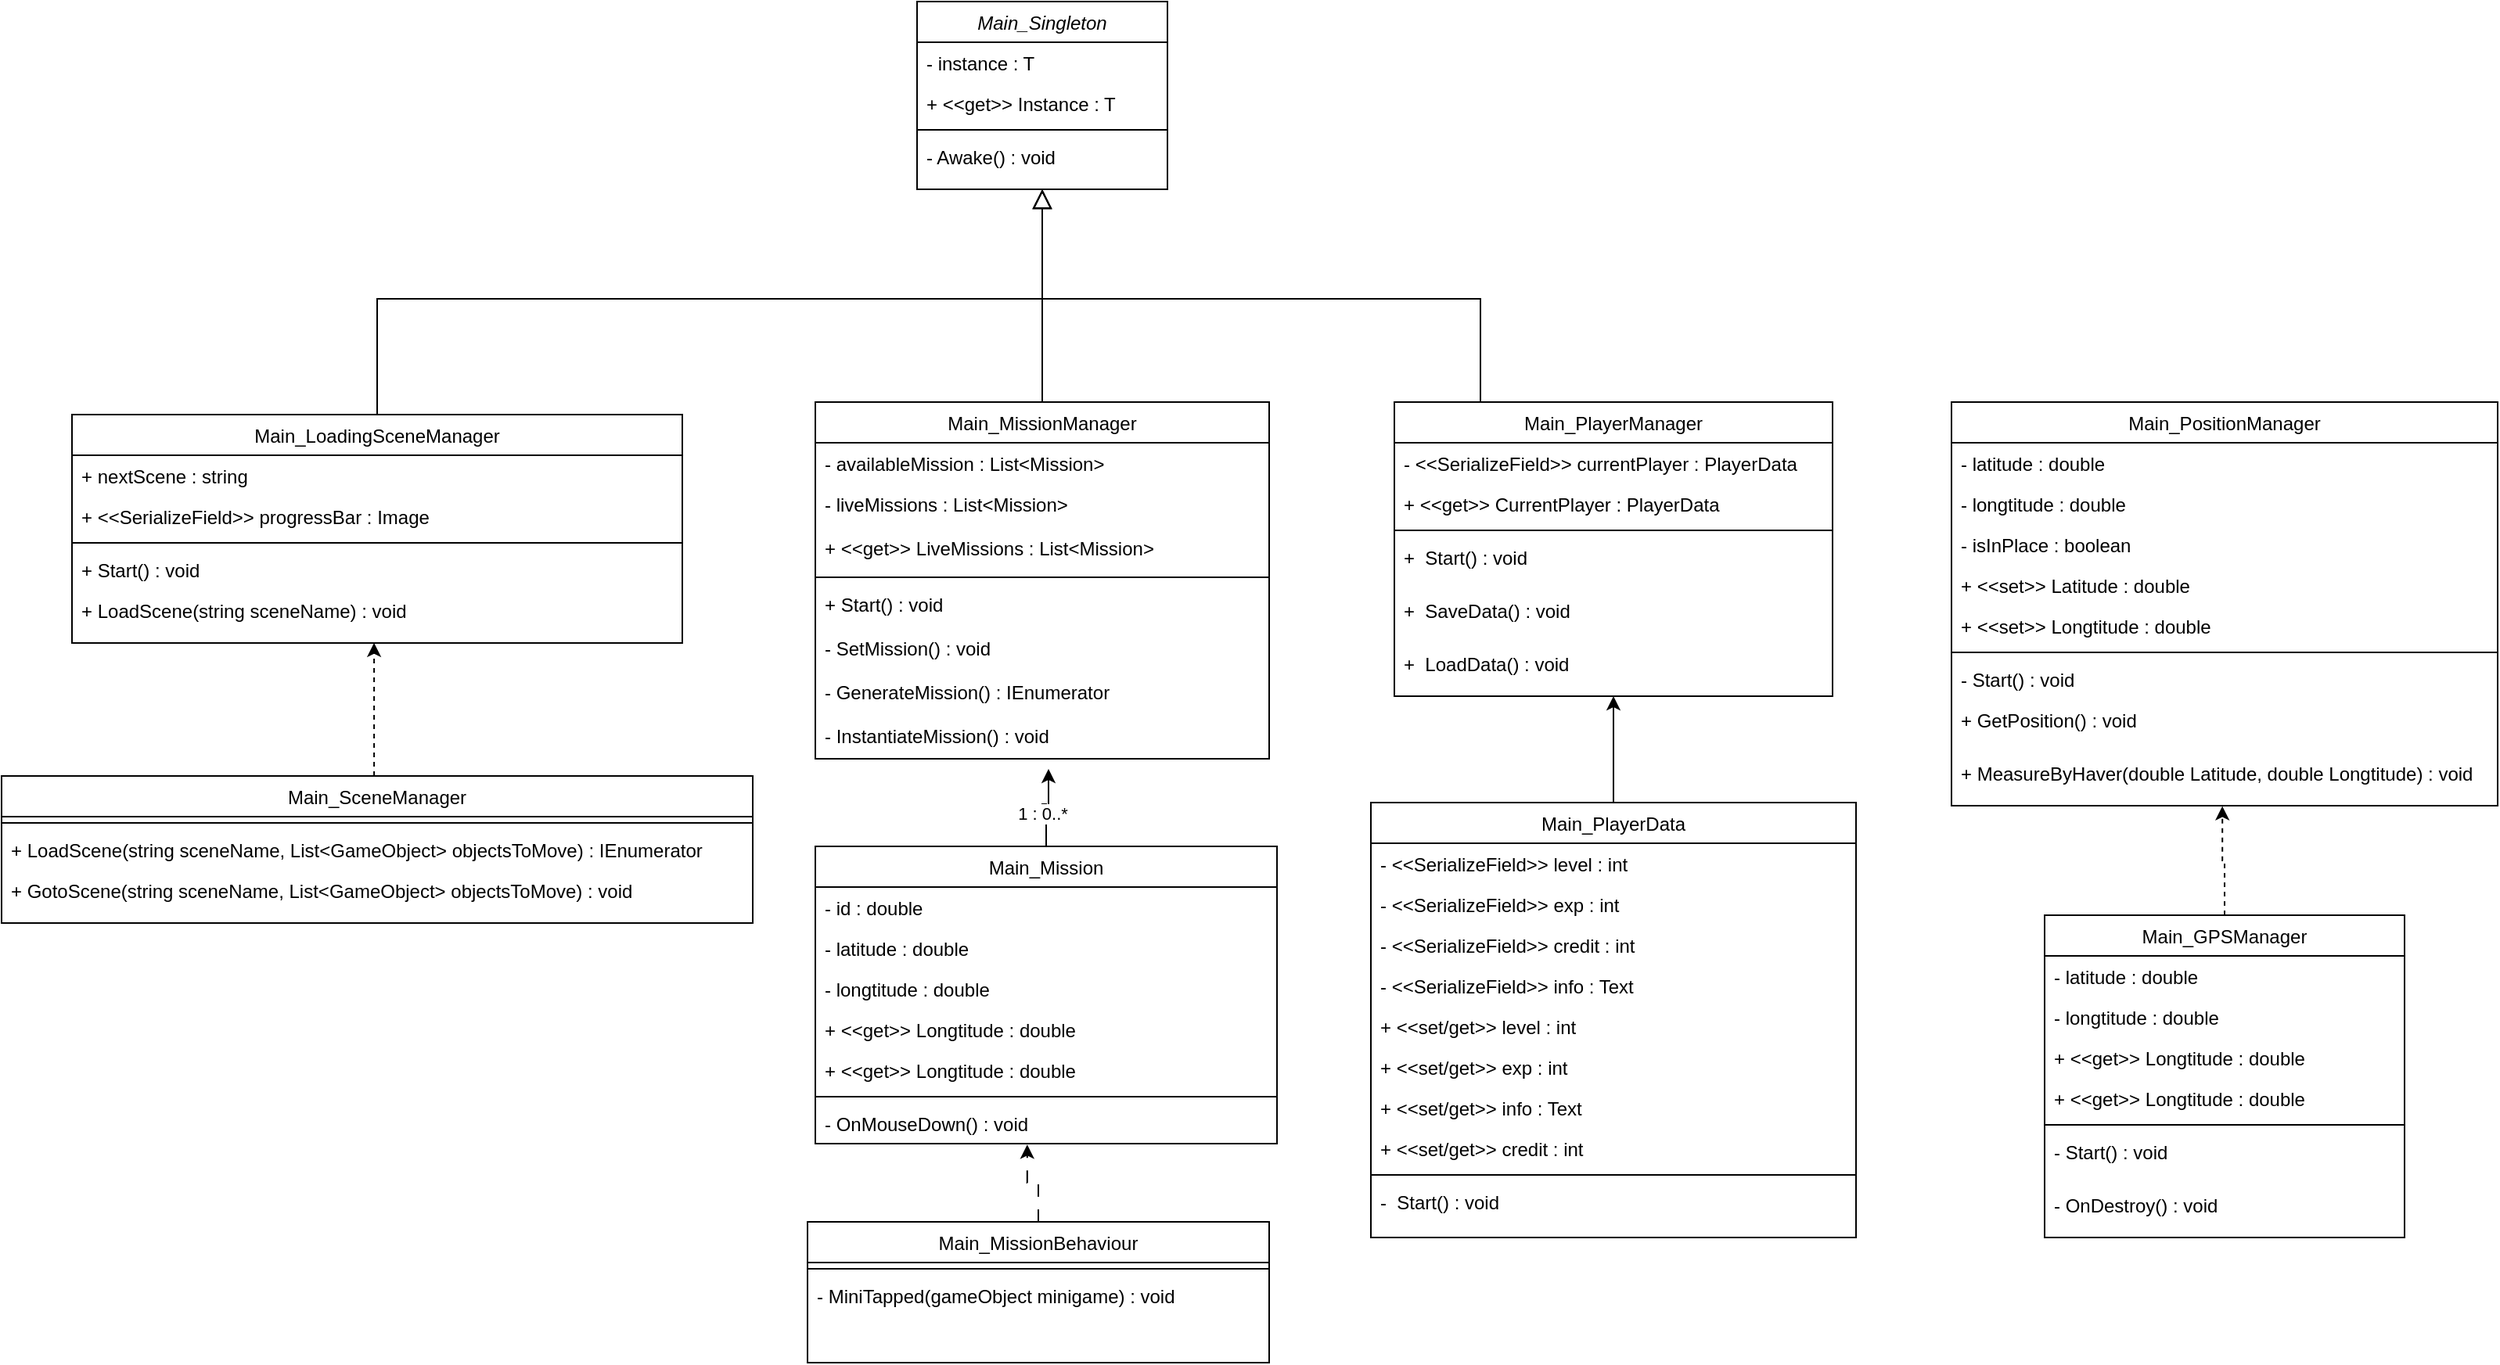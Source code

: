 <mxfile version="20.8.23" type="device"><diagram id="C5RBs43oDa-KdzZeNtuy" name="Page-1"><mxGraphModel dx="2668" dy="899" grid="1" gridSize="10" guides="1" tooltips="1" connect="1" arrows="1" fold="1" page="1" pageScale="1" pageWidth="827" pageHeight="1169" math="0" shadow="0"><root><mxCell id="WIyWlLk6GJQsqaUBKTNV-0"/><mxCell id="WIyWlLk6GJQsqaUBKTNV-1" parent="WIyWlLk6GJQsqaUBKTNV-0"/><mxCell id="zkfFHV4jXpPFQw0GAbJ--0" value="Main_Singleton" style="swimlane;fontStyle=2;align=center;verticalAlign=top;childLayout=stackLayout;horizontal=1;startSize=26;horizontalStack=0;resizeParent=1;resizeLast=0;collapsible=1;marginBottom=0;rounded=0;shadow=0;strokeWidth=1;" parent="WIyWlLk6GJQsqaUBKTNV-1" vertex="1"><mxGeometry x="150" y="90" width="160" height="120" as="geometry"><mxRectangle x="230" y="140" width="160" height="26" as="alternateBounds"/></mxGeometry></mxCell><mxCell id="nfa86kbB0fBzZDHKXP59-6" value="- instance : T" style="text;align=left;verticalAlign=top;spacingLeft=4;spacingRight=4;overflow=hidden;rotatable=0;points=[[0,0.5],[1,0.5]];portConstraint=eastwest;" parent="zkfFHV4jXpPFQw0GAbJ--0" vertex="1"><mxGeometry y="26" width="160" height="26" as="geometry"/></mxCell><mxCell id="7yIZQRil5i9GcMt45kjn-0" value="+ &lt;&lt;get&gt;&gt; Instance : T" style="text;align=left;verticalAlign=top;spacingLeft=4;spacingRight=4;overflow=hidden;rotatable=0;points=[[0,0.5],[1,0.5]];portConstraint=eastwest;" parent="zkfFHV4jXpPFQw0GAbJ--0" vertex="1"><mxGeometry y="52" width="160" height="26" as="geometry"/></mxCell><mxCell id="zkfFHV4jXpPFQw0GAbJ--4" value="" style="line;html=1;strokeWidth=1;align=left;verticalAlign=middle;spacingTop=-1;spacingLeft=3;spacingRight=3;rotatable=0;labelPosition=right;points=[];portConstraint=eastwest;" parent="zkfFHV4jXpPFQw0GAbJ--0" vertex="1"><mxGeometry y="78" width="160" height="8" as="geometry"/></mxCell><mxCell id="zkfFHV4jXpPFQw0GAbJ--5" value="- Awake() : void" style="text;align=left;verticalAlign=top;spacingLeft=4;spacingRight=4;overflow=hidden;rotatable=0;points=[[0,0.5],[1,0.5]];portConstraint=eastwest;" parent="zkfFHV4jXpPFQw0GAbJ--0" vertex="1"><mxGeometry y="86" width="160" height="26" as="geometry"/></mxCell><mxCell id="zkfFHV4jXpPFQw0GAbJ--6" value="Main_MissionManager" style="swimlane;fontStyle=0;align=center;verticalAlign=top;childLayout=stackLayout;horizontal=1;startSize=26;horizontalStack=0;resizeParent=1;resizeLast=0;collapsible=1;marginBottom=0;rounded=0;shadow=0;strokeWidth=1;swimlaneLine=1;" parent="WIyWlLk6GJQsqaUBKTNV-1" vertex="1"><mxGeometry x="85" y="346" width="290" height="228" as="geometry"><mxRectangle x="130" y="380" width="160" height="26" as="alternateBounds"/></mxGeometry></mxCell><mxCell id="zkfFHV4jXpPFQw0GAbJ--7" value="- availableMission : List&lt;Mission&gt;" style="text;align=left;verticalAlign=top;spacingLeft=4;spacingRight=4;overflow=hidden;rotatable=0;points=[[0,0.5],[1,0.5]];portConstraint=eastwest;" parent="zkfFHV4jXpPFQw0GAbJ--6" vertex="1"><mxGeometry y="26" width="290" height="26" as="geometry"/></mxCell><mxCell id="nfa86kbB0fBzZDHKXP59-10" value="- liveMissions : List&lt;Mission&gt;" style="text;align=left;verticalAlign=top;spacingLeft=4;spacingRight=4;overflow=hidden;rotatable=0;points=[[0,0.5],[1,0.5]];portConstraint=eastwest;rounded=0;shadow=0;html=0;" parent="zkfFHV4jXpPFQw0GAbJ--6" vertex="1"><mxGeometry y="52" width="290" height="28" as="geometry"/></mxCell><mxCell id="7yIZQRil5i9GcMt45kjn-5" value="+ &lt;&lt;get&gt;&gt; LiveMissions : List&lt;Mission&gt;" style="text;align=left;verticalAlign=top;spacingLeft=4;spacingRight=4;overflow=hidden;rotatable=0;points=[[0,0.5],[1,0.5]];portConstraint=eastwest;rounded=0;shadow=0;html=0;" parent="zkfFHV4jXpPFQw0GAbJ--6" vertex="1"><mxGeometry y="80" width="290" height="28" as="geometry"/></mxCell><mxCell id="zkfFHV4jXpPFQw0GAbJ--9" value="" style="line;html=1;strokeWidth=1;align=left;verticalAlign=middle;spacingTop=-1;spacingLeft=3;spacingRight=3;rotatable=0;labelPosition=right;points=[];portConstraint=eastwest;" parent="zkfFHV4jXpPFQw0GAbJ--6" vertex="1"><mxGeometry y="108" width="290" height="8" as="geometry"/></mxCell><mxCell id="nfa86kbB0fBzZDHKXP59-13" value="+ Start() : void" style="text;align=left;verticalAlign=top;spacingLeft=4;spacingRight=4;overflow=hidden;rotatable=0;points=[[0,0.5],[1,0.5]];portConstraint=eastwest;rounded=0;shadow=0;html=0;" parent="zkfFHV4jXpPFQw0GAbJ--6" vertex="1"><mxGeometry y="116" width="290" height="28" as="geometry"/></mxCell><mxCell id="sI29P3SXvjq9s87aOIMr-38" value="- SetMission() : void" style="text;align=left;verticalAlign=top;spacingLeft=4;spacingRight=4;overflow=hidden;rotatable=0;points=[[0,0.5],[1,0.5]];portConstraint=eastwest;rounded=0;shadow=0;html=0;" parent="zkfFHV4jXpPFQw0GAbJ--6" vertex="1"><mxGeometry y="144" width="290" height="28" as="geometry"/></mxCell><mxCell id="nfa86kbB0fBzZDHKXP59-15" value="- GenerateMission() : IEnumerator" style="text;align=left;verticalAlign=top;spacingLeft=4;spacingRight=4;overflow=hidden;rotatable=0;points=[[0,0.5],[1,0.5]];portConstraint=eastwest;rounded=0;shadow=0;html=0;" parent="zkfFHV4jXpPFQw0GAbJ--6" vertex="1"><mxGeometry y="172" width="290" height="28" as="geometry"/></mxCell><mxCell id="nfa86kbB0fBzZDHKXP59-16" value="- InstantiateMission() : void" style="text;align=left;verticalAlign=top;spacingLeft=4;spacingRight=4;overflow=hidden;rotatable=0;points=[[0,0.5],[1,0.5]];portConstraint=eastwest;rounded=0;shadow=0;html=0;" parent="zkfFHV4jXpPFQw0GAbJ--6" vertex="1"><mxGeometry y="200" width="290" height="28" as="geometry"/></mxCell><mxCell id="zkfFHV4jXpPFQw0GAbJ--12" value="" style="endArrow=block;endSize=10;endFill=0;shadow=0;strokeWidth=1;rounded=0;edgeStyle=elbowEdgeStyle;elbow=vertical;" parent="WIyWlLk6GJQsqaUBKTNV-1" source="zkfFHV4jXpPFQw0GAbJ--6" target="zkfFHV4jXpPFQw0GAbJ--0" edge="1"><mxGeometry width="160" relative="1" as="geometry"><mxPoint x="200" y="203" as="sourcePoint"/><mxPoint x="200" y="203" as="targetPoint"/></mxGeometry></mxCell><mxCell id="zkfFHV4jXpPFQw0GAbJ--13" value="Main_PlayerManager" style="swimlane;fontStyle=0;align=center;verticalAlign=top;childLayout=stackLayout;horizontal=1;startSize=26;horizontalStack=0;resizeParent=1;resizeLast=0;collapsible=1;marginBottom=0;rounded=0;shadow=0;strokeWidth=1;" parent="WIyWlLk6GJQsqaUBKTNV-1" vertex="1"><mxGeometry x="455" y="346" width="280" height="188" as="geometry"><mxRectangle x="340" y="380" width="170" height="26" as="alternateBounds"/></mxGeometry></mxCell><mxCell id="zkfFHV4jXpPFQw0GAbJ--14" value="- &lt;&lt;SerializeField&gt;&gt; currentPlayer : PlayerData&#10;" style="text;align=left;verticalAlign=top;spacingLeft=4;spacingRight=4;overflow=hidden;rotatable=0;points=[[0,0.5],[1,0.5]];portConstraint=eastwest;" parent="zkfFHV4jXpPFQw0GAbJ--13" vertex="1"><mxGeometry y="26" width="280" height="26" as="geometry"/></mxCell><mxCell id="7yIZQRil5i9GcMt45kjn-1" value="+ &lt;&lt;get&gt;&gt; CurrentPlayer : PlayerData" style="text;align=left;verticalAlign=top;spacingLeft=4;spacingRight=4;overflow=hidden;rotatable=0;points=[[0,0.5],[1,0.5]];portConstraint=eastwest;" parent="zkfFHV4jXpPFQw0GAbJ--13" vertex="1"><mxGeometry y="52" width="280" height="26" as="geometry"/></mxCell><mxCell id="nfa86kbB0fBzZDHKXP59-7" value="" style="line;html=1;strokeWidth=1;align=left;verticalAlign=middle;spacingTop=-1;spacingLeft=3;spacingRight=3;rotatable=0;labelPosition=right;points=[];portConstraint=eastwest;" parent="zkfFHV4jXpPFQw0GAbJ--13" vertex="1"><mxGeometry y="78" width="280" height="8" as="geometry"/></mxCell><mxCell id="sI29P3SXvjq9s87aOIMr-20" value="+  Start() : void" style="text;align=left;verticalAlign=top;spacingLeft=4;spacingRight=4;overflow=hidden;rotatable=0;points=[[0,0.5],[1,0.5]];portConstraint=eastwest;" parent="zkfFHV4jXpPFQw0GAbJ--13" vertex="1"><mxGeometry y="86" width="280" height="34" as="geometry"/></mxCell><mxCell id="sI29P3SXvjq9s87aOIMr-22" value="+  SaveData() : void" style="text;align=left;verticalAlign=top;spacingLeft=4;spacingRight=4;overflow=hidden;rotatable=0;points=[[0,0.5],[1,0.5]];portConstraint=eastwest;" parent="zkfFHV4jXpPFQw0GAbJ--13" vertex="1"><mxGeometry y="120" width="280" height="34" as="geometry"/></mxCell><mxCell id="sI29P3SXvjq9s87aOIMr-21" value="+  LoadData() : void" style="text;align=left;verticalAlign=top;spacingLeft=4;spacingRight=4;overflow=hidden;rotatable=0;points=[[0,0.5],[1,0.5]];portConstraint=eastwest;" parent="zkfFHV4jXpPFQw0GAbJ--13" vertex="1"><mxGeometry y="154" width="280" height="34" as="geometry"/></mxCell><mxCell id="zkfFHV4jXpPFQw0GAbJ--16" value="" style="endArrow=block;endSize=10;endFill=0;shadow=0;strokeWidth=1;rounded=0;edgeStyle=elbowEdgeStyle;elbow=vertical;" parent="WIyWlLk6GJQsqaUBKTNV-1" source="zkfFHV4jXpPFQw0GAbJ--13" target="zkfFHV4jXpPFQw0GAbJ--0" edge="1"><mxGeometry width="160" relative="1" as="geometry"><mxPoint x="210" y="373" as="sourcePoint"/><mxPoint x="310" y="271" as="targetPoint"/><Array as="points"><mxPoint x="510" y="280"/></Array></mxGeometry></mxCell><mxCell id="b61CJQjOpt3AS6Id4M4u-6" style="edgeStyle=orthogonalEdgeStyle;rounded=0;orthogonalLoop=1;jettySize=auto;html=1;endArrow=block;endFill=0;endSize=10;entryX=0.5;entryY=1;entryDx=0;entryDy=0;" parent="WIyWlLk6GJQsqaUBKTNV-1" source="7yIZQRil5i9GcMt45kjn-23" target="zkfFHV4jXpPFQw0GAbJ--0" edge="1"><mxGeometry relative="1" as="geometry"><mxPoint x="230" y="210" as="targetPoint"/><Array as="points"><mxPoint x="-195" y="280"/><mxPoint x="230" y="280"/></Array></mxGeometry></mxCell><mxCell id="sI29P3SXvjq9s87aOIMr-2" style="edgeStyle=orthogonalEdgeStyle;rounded=0;orthogonalLoop=1;jettySize=auto;html=1;entryX=0.495;entryY=0.998;entryDx=0;entryDy=0;entryPerimeter=0;dashed=1;" parent="WIyWlLk6GJQsqaUBKTNV-1" source="b61CJQjOpt3AS6Id4M4u-0" target="7yIZQRil5i9GcMt45kjn-26" edge="1"><mxGeometry relative="1" as="geometry"><Array as="points"><mxPoint x="-197" y="600"/><mxPoint x="-197" y="600"/></Array></mxGeometry></mxCell><mxCell id="b61CJQjOpt3AS6Id4M4u-0" value="Main_SceneManager" style="swimlane;fontStyle=0;align=center;verticalAlign=top;childLayout=stackLayout;horizontal=1;startSize=26;horizontalStack=0;resizeParent=1;resizeLast=0;collapsible=1;marginBottom=0;rounded=0;shadow=0;strokeWidth=1;" parent="WIyWlLk6GJQsqaUBKTNV-1" vertex="1"><mxGeometry x="-435" y="585" width="480" height="94" as="geometry"><mxRectangle x="130" y="380" width="160" height="26" as="alternateBounds"/></mxGeometry></mxCell><mxCell id="b61CJQjOpt3AS6Id4M4u-3" value="" style="line;html=1;strokeWidth=1;align=left;verticalAlign=middle;spacingTop=-1;spacingLeft=3;spacingRight=3;rotatable=0;labelPosition=right;points=[];portConstraint=eastwest;" parent="b61CJQjOpt3AS6Id4M4u-0" vertex="1"><mxGeometry y="26" width="480" height="8" as="geometry"/></mxCell><mxCell id="b61CJQjOpt3AS6Id4M4u-5" value="+ LoadScene(string sceneName, List&lt;GameObject&gt; objectsToMove) : IEnumerator" style="text;align=left;verticalAlign=top;spacingLeft=4;spacingRight=4;overflow=hidden;rotatable=0;points=[[0,0.5],[1,0.5]];portConstraint=eastwest;" parent="b61CJQjOpt3AS6Id4M4u-0" vertex="1"><mxGeometry y="34" width="480" height="26" as="geometry"/></mxCell><mxCell id="b61CJQjOpt3AS6Id4M4u-7" value="+ GotoScene(string sceneName, List&lt;GameObject&gt; objectsToMove) : void" style="text;align=left;verticalAlign=top;spacingLeft=4;spacingRight=4;overflow=hidden;rotatable=0;points=[[0,0.5],[1,0.5]];portConstraint=eastwest;" parent="b61CJQjOpt3AS6Id4M4u-0" vertex="1"><mxGeometry y="60" width="480" height="34" as="geometry"/></mxCell><mxCell id="sI29P3SXvjq9s87aOIMr-17" style="edgeStyle=orthogonalEdgeStyle;rounded=0;orthogonalLoop=1;jettySize=auto;html=1;entryX=0.496;entryY=1.009;entryDx=0;entryDy=0;entryPerimeter=0;dashed=1;" parent="WIyWlLk6GJQsqaUBKTNV-1" source="nfa86kbB0fBzZDHKXP59-17" target="sI29P3SXvjq9s87aOIMr-16" edge="1"><mxGeometry relative="1" as="geometry"/></mxCell><mxCell id="nfa86kbB0fBzZDHKXP59-17" value="Main_GPSManager" style="swimlane;fontStyle=0;align=center;verticalAlign=top;childLayout=stackLayout;horizontal=1;startSize=26;horizontalStack=0;resizeParent=1;resizeLast=0;collapsible=1;marginBottom=0;rounded=0;shadow=0;strokeWidth=1;" parent="WIyWlLk6GJQsqaUBKTNV-1" vertex="1"><mxGeometry x="870.5" y="674" width="230" height="206" as="geometry"><mxRectangle x="130" y="380" width="160" height="26" as="alternateBounds"/></mxGeometry></mxCell><mxCell id="nfa86kbB0fBzZDHKXP59-19" value="- latitude : double" style="text;align=left;verticalAlign=top;spacingLeft=4;spacingRight=4;overflow=hidden;rotatable=0;points=[[0,0.5],[1,0.5]];portConstraint=eastwest;" parent="nfa86kbB0fBzZDHKXP59-17" vertex="1"><mxGeometry y="26" width="230" height="26" as="geometry"/></mxCell><mxCell id="MaoaWugJf50gzIVtIN1R-0" value="- longtitude : double" style="text;align=left;verticalAlign=top;spacingLeft=4;spacingRight=4;overflow=hidden;rotatable=0;points=[[0,0.5],[1,0.5]];portConstraint=eastwest;" parent="nfa86kbB0fBzZDHKXP59-17" vertex="1"><mxGeometry y="52" width="230" height="26" as="geometry"/></mxCell><mxCell id="MaoaWugJf50gzIVtIN1R-1" value="+ &lt;&lt;get&gt;&gt; Longtitude : double" style="text;align=left;verticalAlign=top;spacingLeft=4;spacingRight=4;overflow=hidden;rotatable=0;points=[[0,0.5],[1,0.5]];portConstraint=eastwest;" parent="nfa86kbB0fBzZDHKXP59-17" vertex="1"><mxGeometry y="78" width="230" height="26" as="geometry"/></mxCell><mxCell id="7yIZQRil5i9GcMt45kjn-9" value="+ &lt;&lt;get&gt;&gt; Longtitude : double" style="text;align=left;verticalAlign=top;spacingLeft=4;spacingRight=4;overflow=hidden;rotatable=0;points=[[0,0.5],[1,0.5]];portConstraint=eastwest;" parent="nfa86kbB0fBzZDHKXP59-17" vertex="1"><mxGeometry y="104" width="230" height="26" as="geometry"/></mxCell><mxCell id="nfa86kbB0fBzZDHKXP59-18" value="" style="line;html=1;strokeWidth=1;align=left;verticalAlign=middle;spacingTop=-1;spacingLeft=3;spacingRight=3;rotatable=0;labelPosition=right;points=[];portConstraint=eastwest;" parent="nfa86kbB0fBzZDHKXP59-17" vertex="1"><mxGeometry y="130" width="230" height="8" as="geometry"/></mxCell><mxCell id="nfa86kbB0fBzZDHKXP59-20" value="- Start() : void&#10;" style="text;align=left;verticalAlign=top;spacingLeft=4;spacingRight=4;overflow=hidden;rotatable=0;points=[[0,0.5],[1,0.5]];portConstraint=eastwest;" parent="nfa86kbB0fBzZDHKXP59-17" vertex="1"><mxGeometry y="138" width="230" height="34" as="geometry"/></mxCell><mxCell id="7yIZQRil5i9GcMt45kjn-10" value="- OnDestroy() : void&#10; " style="text;align=left;verticalAlign=top;spacingLeft=4;spacingRight=4;overflow=hidden;rotatable=0;points=[[0,0.5],[1,0.5]];portConstraint=eastwest;" parent="nfa86kbB0fBzZDHKXP59-17" vertex="1"><mxGeometry y="172" width="230" height="34" as="geometry"/></mxCell><mxCell id="7yIZQRil5i9GcMt45kjn-6" value="1 : 0..*" style="edgeStyle=orthogonalEdgeStyle;rounded=0;orthogonalLoop=1;jettySize=auto;html=1;entryX=0.511;entryY=1.233;entryDx=0;entryDy=0;entryPerimeter=0;" parent="WIyWlLk6GJQsqaUBKTNV-1" source="nfa86kbB0fBzZDHKXP59-21" target="nfa86kbB0fBzZDHKXP59-16" edge="1"><mxGeometry relative="1" as="geometry"><mxPoint x="330" y="580" as="targetPoint"/><Array as="points"><mxPoint x="232" y="603"/><mxPoint x="230" y="603"/><mxPoint x="230" y="610"/><mxPoint x="234" y="610"/><mxPoint x="234" y="580"/></Array></mxGeometry></mxCell><mxCell id="nfa86kbB0fBzZDHKXP59-21" value="Main_Mission" style="swimlane;fontStyle=0;align=center;verticalAlign=top;childLayout=stackLayout;horizontal=1;startSize=26;horizontalStack=0;resizeParent=1;resizeLast=0;collapsible=1;marginBottom=0;rounded=0;shadow=0;strokeWidth=1;" parent="WIyWlLk6GJQsqaUBKTNV-1" vertex="1"><mxGeometry x="85" y="630" width="295" height="190" as="geometry"><mxRectangle x="130" y="380" width="160" height="26" as="alternateBounds"/></mxGeometry></mxCell><mxCell id="sI29P3SXvjq9s87aOIMr-35" value="- id : double" style="text;align=left;verticalAlign=top;spacingLeft=4;spacingRight=4;overflow=hidden;rotatable=0;points=[[0,0.5],[1,0.5]];portConstraint=eastwest;" parent="nfa86kbB0fBzZDHKXP59-21" vertex="1"><mxGeometry y="26" width="295" height="26" as="geometry"/></mxCell><mxCell id="sI29P3SXvjq9s87aOIMr-37" value="- latitude : double" style="text;align=left;verticalAlign=top;spacingLeft=4;spacingRight=4;overflow=hidden;rotatable=0;points=[[0,0.5],[1,0.5]];portConstraint=eastwest;" parent="nfa86kbB0fBzZDHKXP59-21" vertex="1"><mxGeometry y="52" width="295" height="26" as="geometry"/></mxCell><mxCell id="sI29P3SXvjq9s87aOIMr-32" value="- longtitude : double" style="text;align=left;verticalAlign=top;spacingLeft=4;spacingRight=4;overflow=hidden;rotatable=0;points=[[0,0.5],[1,0.5]];portConstraint=eastwest;" parent="nfa86kbB0fBzZDHKXP59-21" vertex="1"><mxGeometry y="78" width="295" height="26" as="geometry"/></mxCell><mxCell id="sI29P3SXvjq9s87aOIMr-33" value="+ &lt;&lt;get&gt;&gt; Longtitude : double" style="text;align=left;verticalAlign=top;spacingLeft=4;spacingRight=4;overflow=hidden;rotatable=0;points=[[0,0.5],[1,0.5]];portConstraint=eastwest;" parent="nfa86kbB0fBzZDHKXP59-21" vertex="1"><mxGeometry y="104" width="295" height="26" as="geometry"/></mxCell><mxCell id="sI29P3SXvjq9s87aOIMr-34" value="+ &lt;&lt;get&gt;&gt; Longtitude : double" style="text;align=left;verticalAlign=top;spacingLeft=4;spacingRight=4;overflow=hidden;rotatable=0;points=[[0,0.5],[1,0.5]];portConstraint=eastwest;" parent="nfa86kbB0fBzZDHKXP59-21" vertex="1"><mxGeometry y="130" width="295" height="26" as="geometry"/></mxCell><mxCell id="nfa86kbB0fBzZDHKXP59-22" value="" style="line;html=1;strokeWidth=1;align=left;verticalAlign=middle;spacingTop=-1;spacingLeft=3;spacingRight=3;rotatable=0;labelPosition=right;points=[];portConstraint=eastwest;" parent="nfa86kbB0fBzZDHKXP59-21" vertex="1"><mxGeometry y="156" width="295" height="8" as="geometry"/></mxCell><mxCell id="nfa86kbB0fBzZDHKXP59-23" value="- OnMouseDown() : void" style="text;align=left;verticalAlign=top;spacingLeft=4;spacingRight=4;overflow=hidden;rotatable=0;points=[[0,0.5],[1,0.5]];portConstraint=eastwest;" parent="nfa86kbB0fBzZDHKXP59-21" vertex="1"><mxGeometry y="164" width="295" height="26" as="geometry"/></mxCell><mxCell id="MaoaWugJf50gzIVtIN1R-2" style="edgeStyle=orthogonalEdgeStyle;rounded=0;orthogonalLoop=1;jettySize=auto;html=1;entryX=0.5;entryY=1;entryDx=0;entryDy=0;" parent="WIyWlLk6GJQsqaUBKTNV-1" source="nfa86kbB0fBzZDHKXP59-29" target="zkfFHV4jXpPFQw0GAbJ--13" edge="1"><mxGeometry relative="1" as="geometry"/></mxCell><mxCell id="nfa86kbB0fBzZDHKXP59-29" value="Main_PlayerData" style="swimlane;fontStyle=0;align=center;verticalAlign=top;childLayout=stackLayout;horizontal=1;startSize=26;horizontalStack=0;resizeParent=1;resizeLast=0;collapsible=1;marginBottom=0;rounded=0;shadow=0;strokeWidth=1;" parent="WIyWlLk6GJQsqaUBKTNV-1" vertex="1"><mxGeometry x="440" y="602" width="310" height="278" as="geometry"><mxRectangle x="130" y="380" width="160" height="26" as="alternateBounds"/></mxGeometry></mxCell><mxCell id="7yIZQRil5i9GcMt45kjn-15" value="- &lt;&lt;SerializeField&gt;&gt; level : int" style="text;align=left;verticalAlign=top;spacingLeft=4;spacingRight=4;overflow=hidden;rotatable=0;points=[[0,0.5],[1,0.5]];portConstraint=eastwest;" parent="nfa86kbB0fBzZDHKXP59-29" vertex="1"><mxGeometry y="26" width="310" height="26" as="geometry"/></mxCell><mxCell id="sI29P3SXvjq9s87aOIMr-18" value="- &lt;&lt;SerializeField&gt;&gt; exp : int" style="text;align=left;verticalAlign=top;spacingLeft=4;spacingRight=4;overflow=hidden;rotatable=0;points=[[0,0.5],[1,0.5]];portConstraint=eastwest;" parent="nfa86kbB0fBzZDHKXP59-29" vertex="1"><mxGeometry y="52" width="310" height="26" as="geometry"/></mxCell><mxCell id="sI29P3SXvjq9s87aOIMr-23" value="- &lt;&lt;SerializeField&gt;&gt; credit : int" style="text;align=left;verticalAlign=top;spacingLeft=4;spacingRight=4;overflow=hidden;rotatable=0;points=[[0,0.5],[1,0.5]];portConstraint=eastwest;" parent="nfa86kbB0fBzZDHKXP59-29" vertex="1"><mxGeometry y="78" width="310" height="26" as="geometry"/></mxCell><mxCell id="sI29P3SXvjq9s87aOIMr-24" value="- &lt;&lt;SerializeField&gt;&gt; info : Text" style="text;align=left;verticalAlign=top;spacingLeft=4;spacingRight=4;overflow=hidden;rotatable=0;points=[[0,0.5],[1,0.5]];portConstraint=eastwest;" parent="nfa86kbB0fBzZDHKXP59-29" vertex="1"><mxGeometry y="104" width="310" height="26" as="geometry"/></mxCell><mxCell id="sI29P3SXvjq9s87aOIMr-27" value="+ &lt;&lt;set/get&gt;&gt; level : int" style="text;align=left;verticalAlign=top;spacingLeft=4;spacingRight=4;overflow=hidden;rotatable=0;points=[[0,0.5],[1,0.5]];portConstraint=eastwest;" parent="nfa86kbB0fBzZDHKXP59-29" vertex="1"><mxGeometry y="130" width="310" height="26" as="geometry"/></mxCell><mxCell id="sI29P3SXvjq9s87aOIMr-28" value="+ &lt;&lt;set/get&gt;&gt; exp : int" style="text;align=left;verticalAlign=top;spacingLeft=4;spacingRight=4;overflow=hidden;rotatable=0;points=[[0,0.5],[1,0.5]];portConstraint=eastwest;" parent="nfa86kbB0fBzZDHKXP59-29" vertex="1"><mxGeometry y="156" width="310" height="26" as="geometry"/></mxCell><mxCell id="sI29P3SXvjq9s87aOIMr-30" value="+ &lt;&lt;set/get&gt;&gt; info : Text" style="text;align=left;verticalAlign=top;spacingLeft=4;spacingRight=4;overflow=hidden;rotatable=0;points=[[0,0.5],[1,0.5]];portConstraint=eastwest;" parent="nfa86kbB0fBzZDHKXP59-29" vertex="1"><mxGeometry y="182" width="310" height="26" as="geometry"/></mxCell><mxCell id="sI29P3SXvjq9s87aOIMr-29" value="+ &lt;&lt;set/get&gt;&gt; credit : int" style="text;align=left;verticalAlign=top;spacingLeft=4;spacingRight=4;overflow=hidden;rotatable=0;points=[[0,0.5],[1,0.5]];portConstraint=eastwest;" parent="nfa86kbB0fBzZDHKXP59-29" vertex="1"><mxGeometry y="208" width="310" height="26" as="geometry"/></mxCell><mxCell id="nfa86kbB0fBzZDHKXP59-30" value="" style="line;html=1;strokeWidth=1;align=left;verticalAlign=middle;spacingTop=-1;spacingLeft=3;spacingRight=3;rotatable=0;labelPosition=right;points=[];portConstraint=eastwest;" parent="nfa86kbB0fBzZDHKXP59-29" vertex="1"><mxGeometry y="234" width="310" height="8" as="geometry"/></mxCell><mxCell id="nfa86kbB0fBzZDHKXP59-32" value="-  Start() : void" style="text;align=left;verticalAlign=top;spacingLeft=4;spacingRight=4;overflow=hidden;rotatable=0;points=[[0,0.5],[1,0.5]];portConstraint=eastwest;" parent="nfa86kbB0fBzZDHKXP59-29" vertex="1"><mxGeometry y="242" width="310" height="34" as="geometry"/></mxCell><mxCell id="nfa86kbB0fBzZDHKXP59-33" value="Main_PositionManager" style="swimlane;fontStyle=0;align=center;verticalAlign=top;childLayout=stackLayout;horizontal=1;startSize=26;horizontalStack=0;resizeParent=1;resizeLast=0;collapsible=1;marginBottom=0;rounded=0;shadow=0;strokeWidth=1;" parent="WIyWlLk6GJQsqaUBKTNV-1" vertex="1"><mxGeometry x="811" y="346" width="349" height="258" as="geometry"><mxRectangle x="130" y="380" width="160" height="26" as="alternateBounds"/></mxGeometry></mxCell><mxCell id="sI29P3SXvjq9s87aOIMr-11" value="- latitude : double" style="text;align=left;verticalAlign=top;spacingLeft=4;spacingRight=4;overflow=hidden;rotatable=0;points=[[0,0.5],[1,0.5]];portConstraint=eastwest;" parent="nfa86kbB0fBzZDHKXP59-33" vertex="1"><mxGeometry y="26" width="349" height="26" as="geometry"/></mxCell><mxCell id="sI29P3SXvjq9s87aOIMr-12" value="- longtitude : double" style="text;align=left;verticalAlign=top;spacingLeft=4;spacingRight=4;overflow=hidden;rotatable=0;points=[[0,0.5],[1,0.5]];portConstraint=eastwest;" parent="nfa86kbB0fBzZDHKXP59-33" vertex="1"><mxGeometry y="52" width="349" height="26" as="geometry"/></mxCell><mxCell id="sI29P3SXvjq9s87aOIMr-15" value="- isInPlace : boolean" style="text;align=left;verticalAlign=top;spacingLeft=4;spacingRight=4;overflow=hidden;rotatable=0;points=[[0,0.5],[1,0.5]];portConstraint=eastwest;" parent="nfa86kbB0fBzZDHKXP59-33" vertex="1"><mxGeometry y="78" width="349" height="26" as="geometry"/></mxCell><mxCell id="sI29P3SXvjq9s87aOIMr-14" value="+ &lt;&lt;set&gt;&gt; Latitude : double" style="text;align=left;verticalAlign=top;spacingLeft=4;spacingRight=4;overflow=hidden;rotatable=0;points=[[0,0.5],[1,0.5]];portConstraint=eastwest;" parent="nfa86kbB0fBzZDHKXP59-33" vertex="1"><mxGeometry y="104" width="349" height="26" as="geometry"/></mxCell><mxCell id="sI29P3SXvjq9s87aOIMr-13" value="+ &lt;&lt;set&gt;&gt; Longtitude : double" style="text;align=left;verticalAlign=top;spacingLeft=4;spacingRight=4;overflow=hidden;rotatable=0;points=[[0,0.5],[1,0.5]];portConstraint=eastwest;" parent="nfa86kbB0fBzZDHKXP59-33" vertex="1"><mxGeometry y="130" width="349" height="26" as="geometry"/></mxCell><mxCell id="nfa86kbB0fBzZDHKXP59-34" value="" style="line;html=1;strokeWidth=1;align=left;verticalAlign=middle;spacingTop=-1;spacingLeft=3;spacingRight=3;rotatable=0;labelPosition=right;points=[];portConstraint=eastwest;" parent="nfa86kbB0fBzZDHKXP59-33" vertex="1"><mxGeometry y="156" width="349" height="8" as="geometry"/></mxCell><mxCell id="nfa86kbB0fBzZDHKXP59-35" value="- Start() : void" style="text;align=left;verticalAlign=top;spacingLeft=4;spacingRight=4;overflow=hidden;rotatable=0;points=[[0,0.5],[1,0.5]];portConstraint=eastwest;" parent="nfa86kbB0fBzZDHKXP59-33" vertex="1"><mxGeometry y="164" width="349" height="26" as="geometry"/></mxCell><mxCell id="nfa86kbB0fBzZDHKXP59-36" value="+ GetPosition() : void" style="text;align=left;verticalAlign=top;spacingLeft=4;spacingRight=4;overflow=hidden;rotatable=0;points=[[0,0.5],[1,0.5]];portConstraint=eastwest;" parent="nfa86kbB0fBzZDHKXP59-33" vertex="1"><mxGeometry y="190" width="349" height="34" as="geometry"/></mxCell><mxCell id="sI29P3SXvjq9s87aOIMr-16" value="+ MeasureByHaver(double Latitude, double Longtitude) : void" style="text;align=left;verticalAlign=top;spacingLeft=4;spacingRight=4;overflow=hidden;rotatable=0;points=[[0,0.5],[1,0.5]];portConstraint=eastwest;" parent="nfa86kbB0fBzZDHKXP59-33" vertex="1"><mxGeometry y="224" width="349" height="34" as="geometry"/></mxCell><mxCell id="7yIZQRil5i9GcMt45kjn-14" style="edgeStyle=orthogonalEdgeStyle;rounded=0;orthogonalLoop=1;jettySize=auto;html=1;entryX=0.459;entryY=1.025;entryDx=0;entryDy=0;dashed=1;dashPattern=8 8;endArrow=classic;endFill=1;entryPerimeter=0;" parent="WIyWlLk6GJQsqaUBKTNV-1" source="7yIZQRil5i9GcMt45kjn-11" target="nfa86kbB0fBzZDHKXP59-23" edge="1"><mxGeometry relative="1" as="geometry"/></mxCell><mxCell id="7yIZQRil5i9GcMt45kjn-11" value="Main_MissionBehaviour" style="swimlane;fontStyle=0;align=center;verticalAlign=top;childLayout=stackLayout;horizontal=1;startSize=26;horizontalStack=0;resizeParent=1;resizeLast=0;collapsible=1;marginBottom=0;rounded=0;shadow=0;strokeWidth=1;" parent="WIyWlLk6GJQsqaUBKTNV-1" vertex="1"><mxGeometry x="80" y="870" width="295" height="90" as="geometry"><mxRectangle x="130" y="380" width="160" height="26" as="alternateBounds"/></mxGeometry></mxCell><mxCell id="7yIZQRil5i9GcMt45kjn-12" value="" style="line;html=1;strokeWidth=1;align=left;verticalAlign=middle;spacingTop=-1;spacingLeft=3;spacingRight=3;rotatable=0;labelPosition=right;points=[];portConstraint=eastwest;" parent="7yIZQRil5i9GcMt45kjn-11" vertex="1"><mxGeometry y="26" width="295" height="8" as="geometry"/></mxCell><mxCell id="7yIZQRil5i9GcMt45kjn-13" value="- MiniTapped(gameObject minigame) : void" style="text;align=left;verticalAlign=top;spacingLeft=4;spacingRight=4;overflow=hidden;rotatable=0;points=[[0,0.5],[1,0.5]];portConstraint=eastwest;" parent="7yIZQRil5i9GcMt45kjn-11" vertex="1"><mxGeometry y="34" width="295" height="26" as="geometry"/></mxCell><mxCell id="7yIZQRil5i9GcMt45kjn-23" value="Main_LoadingSceneManager" style="swimlane;fontStyle=0;align=center;verticalAlign=top;childLayout=stackLayout;horizontal=1;startSize=26;horizontalStack=0;resizeParent=1;resizeLast=0;collapsible=1;marginBottom=0;rounded=0;shadow=0;strokeWidth=1;" parent="WIyWlLk6GJQsqaUBKTNV-1" vertex="1"><mxGeometry x="-390" y="354" width="390" height="146" as="geometry"><mxRectangle x="130" y="380" width="160" height="26" as="alternateBounds"/></mxGeometry></mxCell><mxCell id="7yIZQRil5i9GcMt45kjn-27" value="+ nextScene : string " style="text;align=left;verticalAlign=top;spacingLeft=4;spacingRight=4;overflow=hidden;rotatable=0;points=[[0,0.5],[1,0.5]];portConstraint=eastwest;" parent="7yIZQRil5i9GcMt45kjn-23" vertex="1"><mxGeometry y="26" width="390" height="26" as="geometry"/></mxCell><mxCell id="7yIZQRil5i9GcMt45kjn-28" value="+ &lt;&lt;SerializeField&gt;&gt; progressBar : Image" style="text;align=left;verticalAlign=top;spacingLeft=4;spacingRight=4;overflow=hidden;rotatable=0;points=[[0,0.5],[1,0.5]];portConstraint=eastwest;" parent="7yIZQRil5i9GcMt45kjn-23" vertex="1"><mxGeometry y="52" width="390" height="26" as="geometry"/></mxCell><mxCell id="7yIZQRil5i9GcMt45kjn-24" value="" style="line;html=1;strokeWidth=1;align=left;verticalAlign=middle;spacingTop=-1;spacingLeft=3;spacingRight=3;rotatable=0;labelPosition=right;points=[];portConstraint=eastwest;" parent="7yIZQRil5i9GcMt45kjn-23" vertex="1"><mxGeometry y="78" width="390" height="8" as="geometry"/></mxCell><mxCell id="7yIZQRil5i9GcMt45kjn-25" value="+ Start() : void" style="text;align=left;verticalAlign=top;spacingLeft=4;spacingRight=4;overflow=hidden;rotatable=0;points=[[0,0.5],[1,0.5]];portConstraint=eastwest;" parent="7yIZQRil5i9GcMt45kjn-23" vertex="1"><mxGeometry y="86" width="390" height="26" as="geometry"/></mxCell><mxCell id="7yIZQRil5i9GcMt45kjn-26" value="+ LoadScene(string sceneName) : void" style="text;align=left;verticalAlign=top;spacingLeft=4;spacingRight=4;overflow=hidden;rotatable=0;points=[[0,0.5],[1,0.5]];portConstraint=eastwest;" parent="7yIZQRil5i9GcMt45kjn-23" vertex="1"><mxGeometry y="112" width="390" height="34" as="geometry"/></mxCell></root></mxGraphModel></diagram></mxfile>